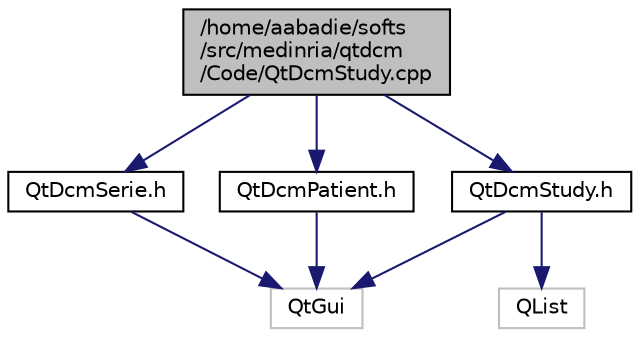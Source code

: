 digraph "/home/aabadie/softs/src/medinria/qtdcm/Code/QtDcmStudy.cpp"
{
  edge [fontname="Helvetica",fontsize="10",labelfontname="Helvetica",labelfontsize="10"];
  node [fontname="Helvetica",fontsize="10",shape=record];
  Node1 [label="/home/aabadie/softs\l/src/medinria/qtdcm\l/Code/QtDcmStudy.cpp",height=0.2,width=0.4,color="black", fillcolor="grey75", style="filled" fontcolor="black"];
  Node1 -> Node2 [color="midnightblue",fontsize="10",style="solid",fontname="Helvetica"];
  Node2 [label="QtDcmStudy.h",height=0.2,width=0.4,color="black", fillcolor="white", style="filled",URL="$QtDcmStudy_8h.html"];
  Node2 -> Node3 [color="midnightblue",fontsize="10",style="solid",fontname="Helvetica"];
  Node3 [label="QtGui",height=0.2,width=0.4,color="grey75", fillcolor="white", style="filled"];
  Node2 -> Node4 [color="midnightblue",fontsize="10",style="solid",fontname="Helvetica"];
  Node4 [label="QList",height=0.2,width=0.4,color="grey75", fillcolor="white", style="filled"];
  Node1 -> Node5 [color="midnightblue",fontsize="10",style="solid",fontname="Helvetica"];
  Node5 [label="QtDcmSerie.h",height=0.2,width=0.4,color="black", fillcolor="white", style="filled",URL="$QtDcmSerie_8h.html"];
  Node5 -> Node3 [color="midnightblue",fontsize="10",style="solid",fontname="Helvetica"];
  Node1 -> Node6 [color="midnightblue",fontsize="10",style="solid",fontname="Helvetica"];
  Node6 [label="QtDcmPatient.h",height=0.2,width=0.4,color="black", fillcolor="white", style="filled",URL="$QtDcmPatient_8h.html"];
  Node6 -> Node3 [color="midnightblue",fontsize="10",style="solid",fontname="Helvetica"];
}
